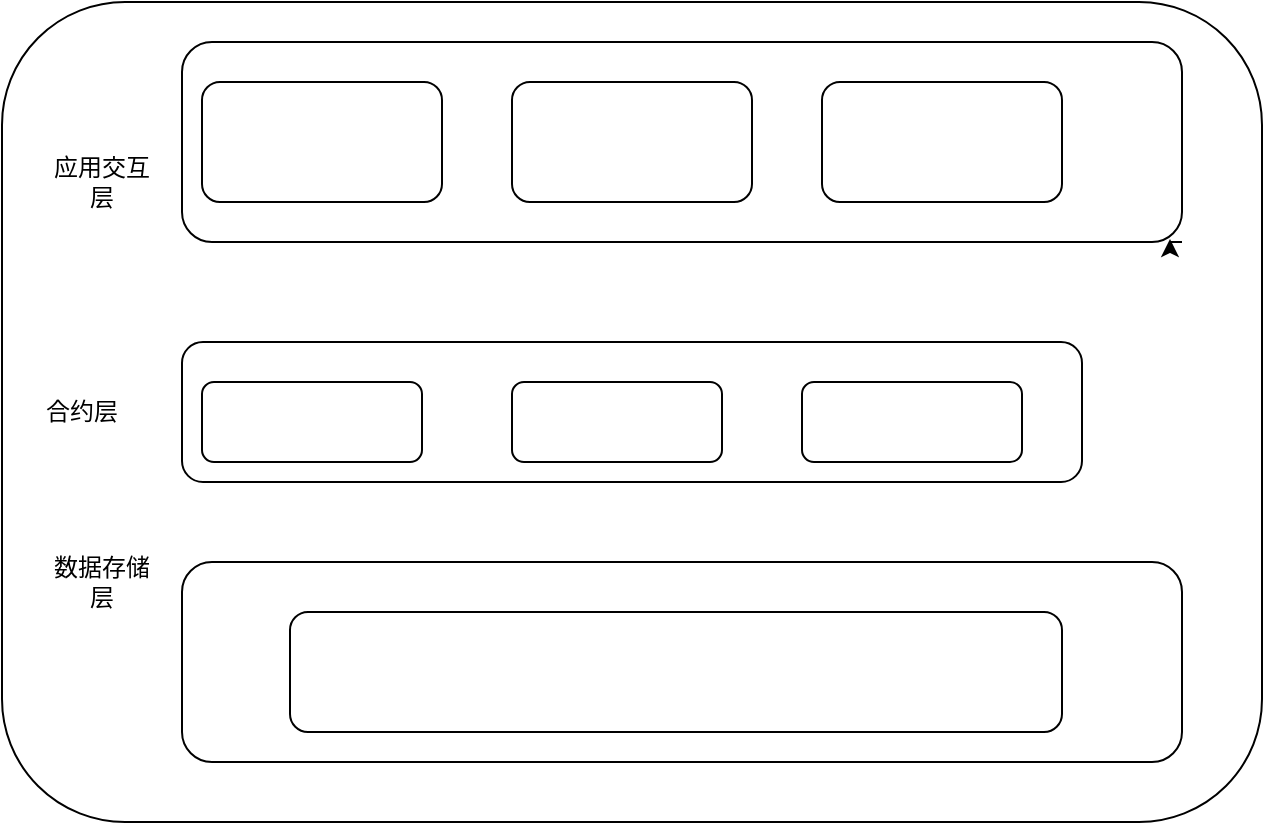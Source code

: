 <mxfile version="20.0.1" type="github">
  <diagram id="19MbuUc1BT7nycTp4Nkc" name="Page-1">
    <mxGraphModel dx="1364" dy="772" grid="1" gridSize="10" guides="1" tooltips="1" connect="1" arrows="1" fold="1" page="1" pageScale="1" pageWidth="827" pageHeight="1169" math="0" shadow="0">
      <root>
        <mxCell id="0" />
        <mxCell id="1" parent="0" />
        <mxCell id="CGRJ25Iukog198GcqVwM-1" value="" style="rounded=1;whiteSpace=wrap;html=1;" vertex="1" parent="1">
          <mxGeometry x="130" y="310" width="630" height="410" as="geometry" />
        </mxCell>
        <mxCell id="CGRJ25Iukog198GcqVwM-2" value="" style="rounded=1;whiteSpace=wrap;html=1;" vertex="1" parent="1">
          <mxGeometry x="220" y="330" width="500" height="100" as="geometry" />
        </mxCell>
        <mxCell id="CGRJ25Iukog198GcqVwM-3" value="" style="rounded=1;whiteSpace=wrap;html=1;" vertex="1" parent="1">
          <mxGeometry x="385" y="350" width="120" height="60" as="geometry" />
        </mxCell>
        <mxCell id="CGRJ25Iukog198GcqVwM-4" value="" style="rounded=1;whiteSpace=wrap;html=1;" vertex="1" parent="1">
          <mxGeometry x="540" y="350" width="120" height="60" as="geometry" />
        </mxCell>
        <mxCell id="CGRJ25Iukog198GcqVwM-5" value="应用交互层" style="text;html=1;strokeColor=none;fillColor=none;align=center;verticalAlign=middle;whiteSpace=wrap;rounded=0;" vertex="1" parent="1">
          <mxGeometry x="150" y="385" width="60" height="30" as="geometry" />
        </mxCell>
        <mxCell id="CGRJ25Iukog198GcqVwM-6" value="合约层" style="text;html=1;strokeColor=none;fillColor=none;align=center;verticalAlign=middle;whiteSpace=wrap;rounded=0;" vertex="1" parent="1">
          <mxGeometry x="140" y="500" width="60" height="30" as="geometry" />
        </mxCell>
        <mxCell id="CGRJ25Iukog198GcqVwM-8" value="" style="rounded=1;whiteSpace=wrap;html=1;" vertex="1" parent="1">
          <mxGeometry x="230" y="350" width="120" height="60" as="geometry" />
        </mxCell>
        <mxCell id="CGRJ25Iukog198GcqVwM-9" value="" style="rounded=1;whiteSpace=wrap;html=1;" vertex="1" parent="1">
          <mxGeometry x="220" y="480" width="450" height="70" as="geometry" />
        </mxCell>
        <mxCell id="CGRJ25Iukog198GcqVwM-11" value="" style="rounded=1;whiteSpace=wrap;html=1;" vertex="1" parent="1">
          <mxGeometry x="230" y="500" width="110" height="40" as="geometry" />
        </mxCell>
        <mxCell id="CGRJ25Iukog198GcqVwM-12" value="" style="rounded=1;whiteSpace=wrap;html=1;" vertex="1" parent="1">
          <mxGeometry x="385" y="500" width="105" height="40" as="geometry" />
        </mxCell>
        <mxCell id="CGRJ25Iukog198GcqVwM-13" value="" style="rounded=1;whiteSpace=wrap;html=1;" vertex="1" parent="1">
          <mxGeometry x="530" y="500" width="110" height="40" as="geometry" />
        </mxCell>
        <mxCell id="CGRJ25Iukog198GcqVwM-14" value="数据存储层" style="text;html=1;strokeColor=none;fillColor=none;align=center;verticalAlign=middle;whiteSpace=wrap;rounded=0;" vertex="1" parent="1">
          <mxGeometry x="150" y="585" width="60" height="30" as="geometry" />
        </mxCell>
        <mxCell id="CGRJ25Iukog198GcqVwM-15" value="" style="rounded=1;whiteSpace=wrap;html=1;" vertex="1" parent="1">
          <mxGeometry x="220" y="590" width="500" height="100" as="geometry" />
        </mxCell>
        <mxCell id="CGRJ25Iukog198GcqVwM-16" value="" style="rounded=1;whiteSpace=wrap;html=1;" vertex="1" parent="1">
          <mxGeometry x="274" y="615" width="386" height="60" as="geometry" />
        </mxCell>
        <mxCell id="CGRJ25Iukog198GcqVwM-17" style="edgeStyle=orthogonalEdgeStyle;rounded=0;orthogonalLoop=1;jettySize=auto;html=1;exitX=1;exitY=1;exitDx=0;exitDy=0;entryX=0.988;entryY=0.985;entryDx=0;entryDy=0;entryPerimeter=0;" edge="1" parent="1" source="CGRJ25Iukog198GcqVwM-2" target="CGRJ25Iukog198GcqVwM-2">
          <mxGeometry relative="1" as="geometry" />
        </mxCell>
      </root>
    </mxGraphModel>
  </diagram>
</mxfile>
